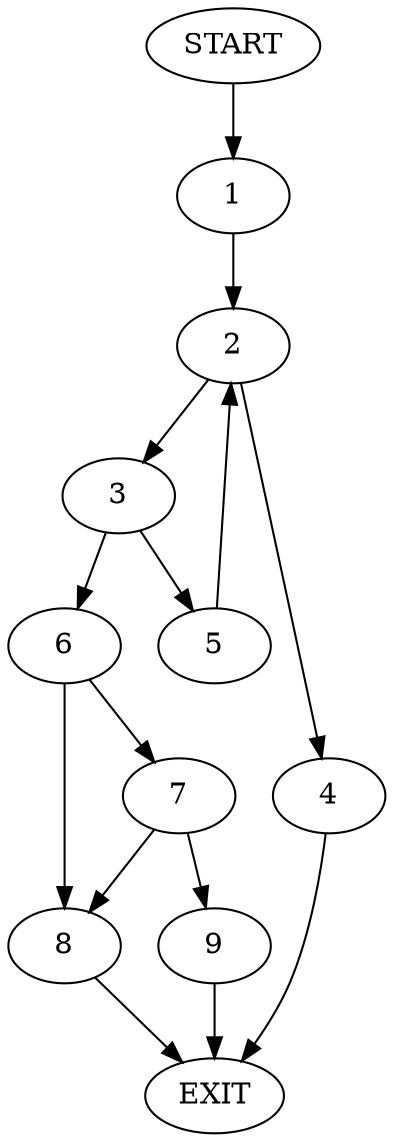 digraph {
0 [label="START"]
10 [label="EXIT"]
0 -> 1
1 -> 2
2 -> 3
2 -> 4
4 -> 10
3 -> 5
3 -> 6
5 -> 2
6 -> 7
6 -> 8
8 -> 10
7 -> 8
7 -> 9
9 -> 10
}
